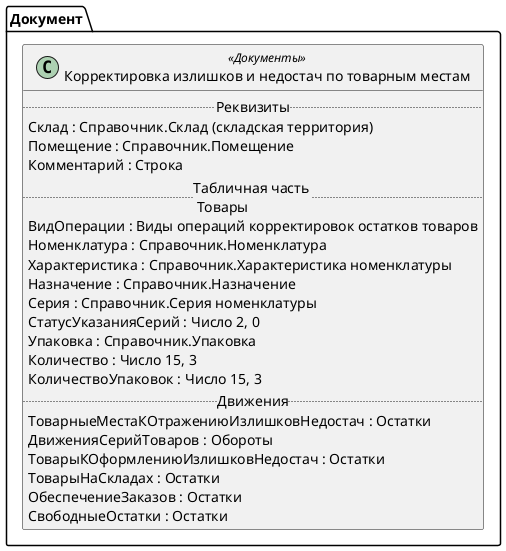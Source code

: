 ﻿@startuml КорректировкаИзлишковНедостачПоТоварнымМестам
'!include templates.wsd
'..\include templates.wsd
class Документ.КорректировкаИзлишковНедостачПоТоварнымМестам as "Корректировка излишков и недостач по товарным местам" <<Документы>>
{
..Реквизиты..
Склад : Справочник.Склад (складская территория)
Помещение : Справочник.Помещение
Комментарий : Строка
..Табличная часть \n Товары..
ВидОперации : Виды операций корректировок остатков товаров
Номенклатура : Справочник.Номенклатура
Характеристика : Справочник.Характеристика номенклатуры
Назначение : Справочник.Назначение
Серия : Справочник.Серия номенклатуры
СтатусУказанияСерий : Число 2, 0
Упаковка : Справочник.Упаковка
Количество : Число 15, 3
КоличествоУпаковок : Число 15, 3
..Движения..
ТоварныеМестаКОтражениюИзлишковНедостач : Остатки
ДвиженияСерийТоваров : Обороты
ТоварыКОформлениюИзлишковНедостач : Остатки
ТоварыНаСкладах : Остатки
ОбеспечениеЗаказов : Остатки
СвободныеОстатки : Остатки
}
@enduml
